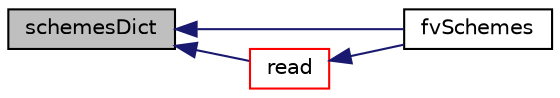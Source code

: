 digraph "schemesDict"
{
  bgcolor="transparent";
  edge [fontname="Helvetica",fontsize="10",labelfontname="Helvetica",labelfontsize="10"];
  node [fontname="Helvetica",fontsize="10",shape=record];
  rankdir="LR";
  Node601 [label="schemesDict",height=0.2,width=0.4,color="black", fillcolor="grey75", style="filled", fontcolor="black"];
  Node601 -> Node602 [dir="back",color="midnightblue",fontsize="10",style="solid",fontname="Helvetica"];
  Node602 [label="fvSchemes",height=0.2,width=0.4,color="black",URL="$a23345.html#ac2b2b1dada02424dea33da1c7fc8eac0",tooltip="Construct for objectRegistry. "];
  Node601 -> Node603 [dir="back",color="midnightblue",fontsize="10",style="solid",fontname="Helvetica"];
  Node603 [label="read",height=0.2,width=0.4,color="red",URL="$a23345.html#af816873151ddb0126e98bb2f914d8ed5",tooltip="Read the fvSchemes. "];
  Node603 -> Node602 [dir="back",color="midnightblue",fontsize="10",style="solid",fontname="Helvetica"];
}

